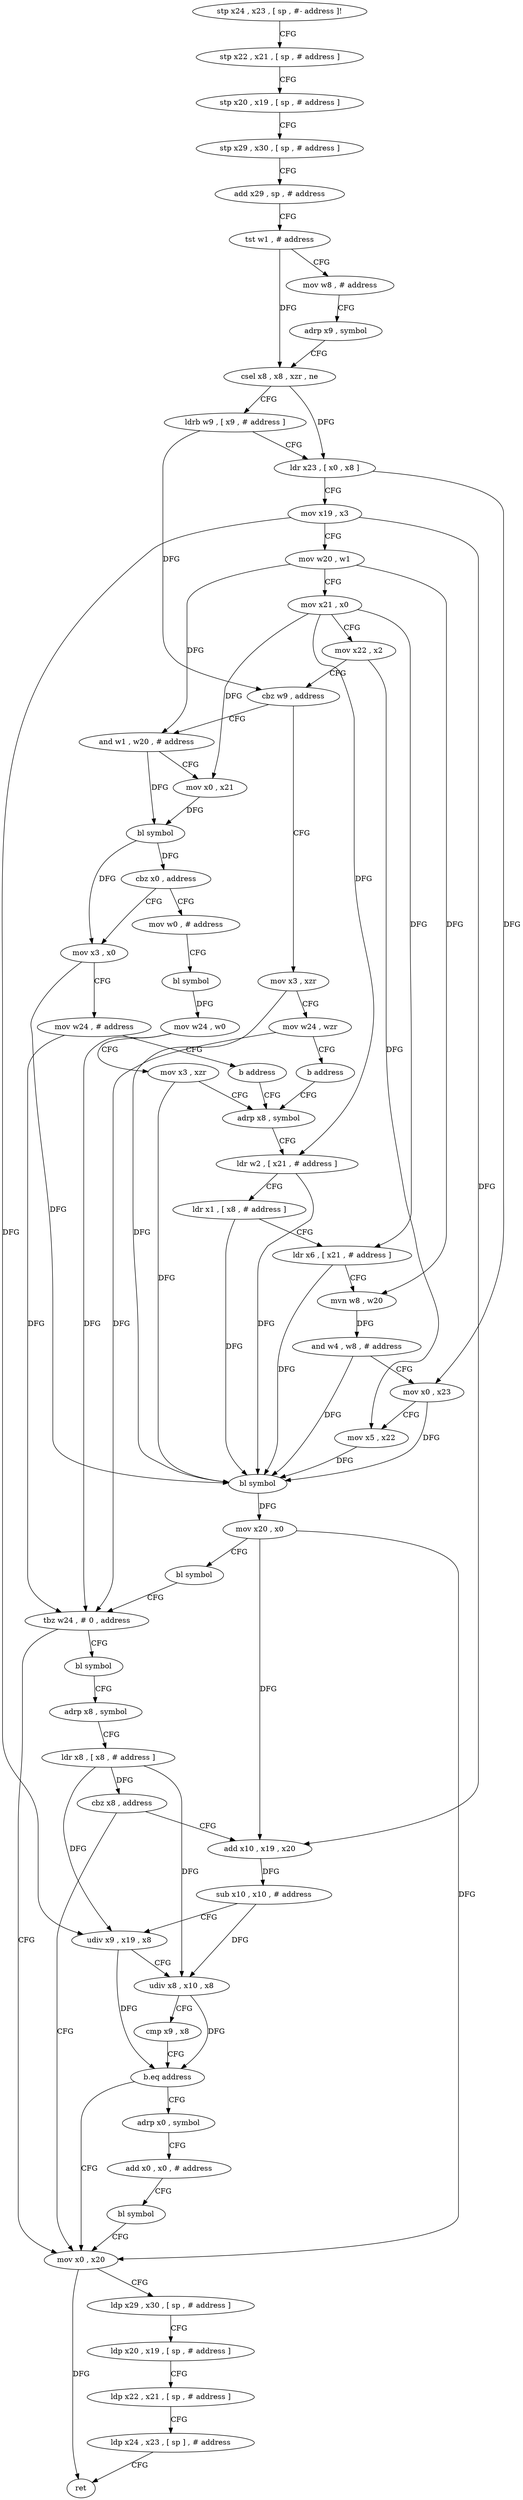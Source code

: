 digraph "func" {
"4230660" [label = "stp x24 , x23 , [ sp , #- address ]!" ]
"4230664" [label = "stp x22 , x21 , [ sp , # address ]" ]
"4230668" [label = "stp x20 , x19 , [ sp , # address ]" ]
"4230672" [label = "stp x29 , x30 , [ sp , # address ]" ]
"4230676" [label = "add x29 , sp , # address" ]
"4230680" [label = "tst w1 , # address" ]
"4230684" [label = "mov w8 , # address" ]
"4230688" [label = "adrp x9 , symbol" ]
"4230692" [label = "csel x8 , x8 , xzr , ne" ]
"4230696" [label = "ldrb w9 , [ x9 , # address ]" ]
"4230700" [label = "ldr x23 , [ x0 , x8 ]" ]
"4230704" [label = "mov x19 , x3" ]
"4230708" [label = "mov w20 , w1" ]
"4230712" [label = "mov x21 , x0" ]
"4230716" [label = "mov x22 , x2" ]
"4230720" [label = "cbz w9 , address" ]
"4230752" [label = "mov x3 , xzr" ]
"4230724" [label = "and w1 , w20 , # address" ]
"4230756" [label = "mov w24 , wzr" ]
"4230760" [label = "b address" ]
"4230780" [label = "adrp x8 , symbol" ]
"4230728" [label = "mov x0 , x21" ]
"4230732" [label = "bl symbol" ]
"4230736" [label = "cbz x0 , address" ]
"4230764" [label = "mov w0 , # address" ]
"4230740" [label = "mov x3 , x0" ]
"4230784" [label = "ldr w2 , [ x21 , # address ]" ]
"4230788" [label = "ldr x1 , [ x8 , # address ]" ]
"4230792" [label = "ldr x6 , [ x21 , # address ]" ]
"4230796" [label = "mvn w8 , w20" ]
"4230800" [label = "and w4 , w8 , # address" ]
"4230804" [label = "mov x0 , x23" ]
"4230808" [label = "mov x5 , x22" ]
"4230812" [label = "bl symbol" ]
"4230816" [label = "mov x20 , x0" ]
"4230820" [label = "bl symbol" ]
"4230824" [label = "tbz w24 , # 0 , address" ]
"4230880" [label = "mov x0 , x20" ]
"4230828" [label = "bl symbol" ]
"4230768" [label = "bl symbol" ]
"4230772" [label = "mov w24 , w0" ]
"4230776" [label = "mov x3 , xzr" ]
"4230744" [label = "mov w24 , # address" ]
"4230748" [label = "b address" ]
"4230884" [label = "ldp x29 , x30 , [ sp , # address ]" ]
"4230888" [label = "ldp x20 , x19 , [ sp , # address ]" ]
"4230892" [label = "ldp x22 , x21 , [ sp , # address ]" ]
"4230896" [label = "ldp x24 , x23 , [ sp ] , # address" ]
"4230900" [label = "ret" ]
"4230832" [label = "adrp x8 , symbol" ]
"4230836" [label = "ldr x8 , [ x8 , # address ]" ]
"4230840" [label = "cbz x8 , address" ]
"4230844" [label = "add x10 , x19 , x20" ]
"4230848" [label = "sub x10 , x10 , # address" ]
"4230852" [label = "udiv x9 , x19 , x8" ]
"4230856" [label = "udiv x8 , x10 , x8" ]
"4230860" [label = "cmp x9 , x8" ]
"4230864" [label = "b.eq address" ]
"4230868" [label = "adrp x0 , symbol" ]
"4230872" [label = "add x0 , x0 , # address" ]
"4230876" [label = "bl symbol" ]
"4230660" -> "4230664" [ label = "CFG" ]
"4230664" -> "4230668" [ label = "CFG" ]
"4230668" -> "4230672" [ label = "CFG" ]
"4230672" -> "4230676" [ label = "CFG" ]
"4230676" -> "4230680" [ label = "CFG" ]
"4230680" -> "4230684" [ label = "CFG" ]
"4230680" -> "4230692" [ label = "DFG" ]
"4230684" -> "4230688" [ label = "CFG" ]
"4230688" -> "4230692" [ label = "CFG" ]
"4230692" -> "4230696" [ label = "CFG" ]
"4230692" -> "4230700" [ label = "DFG" ]
"4230696" -> "4230700" [ label = "CFG" ]
"4230696" -> "4230720" [ label = "DFG" ]
"4230700" -> "4230704" [ label = "CFG" ]
"4230700" -> "4230804" [ label = "DFG" ]
"4230704" -> "4230708" [ label = "CFG" ]
"4230704" -> "4230844" [ label = "DFG" ]
"4230704" -> "4230852" [ label = "DFG" ]
"4230708" -> "4230712" [ label = "CFG" ]
"4230708" -> "4230724" [ label = "DFG" ]
"4230708" -> "4230796" [ label = "DFG" ]
"4230712" -> "4230716" [ label = "CFG" ]
"4230712" -> "4230728" [ label = "DFG" ]
"4230712" -> "4230784" [ label = "DFG" ]
"4230712" -> "4230792" [ label = "DFG" ]
"4230716" -> "4230720" [ label = "CFG" ]
"4230716" -> "4230808" [ label = "DFG" ]
"4230720" -> "4230752" [ label = "CFG" ]
"4230720" -> "4230724" [ label = "CFG" ]
"4230752" -> "4230756" [ label = "CFG" ]
"4230752" -> "4230812" [ label = "DFG" ]
"4230724" -> "4230728" [ label = "CFG" ]
"4230724" -> "4230732" [ label = "DFG" ]
"4230756" -> "4230760" [ label = "CFG" ]
"4230756" -> "4230824" [ label = "DFG" ]
"4230760" -> "4230780" [ label = "CFG" ]
"4230780" -> "4230784" [ label = "CFG" ]
"4230728" -> "4230732" [ label = "DFG" ]
"4230732" -> "4230736" [ label = "DFG" ]
"4230732" -> "4230740" [ label = "DFG" ]
"4230736" -> "4230764" [ label = "CFG" ]
"4230736" -> "4230740" [ label = "CFG" ]
"4230764" -> "4230768" [ label = "CFG" ]
"4230740" -> "4230744" [ label = "CFG" ]
"4230740" -> "4230812" [ label = "DFG" ]
"4230784" -> "4230788" [ label = "CFG" ]
"4230784" -> "4230812" [ label = "DFG" ]
"4230788" -> "4230792" [ label = "CFG" ]
"4230788" -> "4230812" [ label = "DFG" ]
"4230792" -> "4230796" [ label = "CFG" ]
"4230792" -> "4230812" [ label = "DFG" ]
"4230796" -> "4230800" [ label = "DFG" ]
"4230800" -> "4230804" [ label = "CFG" ]
"4230800" -> "4230812" [ label = "DFG" ]
"4230804" -> "4230808" [ label = "CFG" ]
"4230804" -> "4230812" [ label = "DFG" ]
"4230808" -> "4230812" [ label = "DFG" ]
"4230812" -> "4230816" [ label = "DFG" ]
"4230816" -> "4230820" [ label = "CFG" ]
"4230816" -> "4230880" [ label = "DFG" ]
"4230816" -> "4230844" [ label = "DFG" ]
"4230820" -> "4230824" [ label = "CFG" ]
"4230824" -> "4230880" [ label = "CFG" ]
"4230824" -> "4230828" [ label = "CFG" ]
"4230880" -> "4230884" [ label = "CFG" ]
"4230880" -> "4230900" [ label = "DFG" ]
"4230828" -> "4230832" [ label = "CFG" ]
"4230768" -> "4230772" [ label = "DFG" ]
"4230772" -> "4230776" [ label = "CFG" ]
"4230772" -> "4230824" [ label = "DFG" ]
"4230776" -> "4230780" [ label = "CFG" ]
"4230776" -> "4230812" [ label = "DFG" ]
"4230744" -> "4230748" [ label = "CFG" ]
"4230744" -> "4230824" [ label = "DFG" ]
"4230748" -> "4230780" [ label = "CFG" ]
"4230884" -> "4230888" [ label = "CFG" ]
"4230888" -> "4230892" [ label = "CFG" ]
"4230892" -> "4230896" [ label = "CFG" ]
"4230896" -> "4230900" [ label = "CFG" ]
"4230832" -> "4230836" [ label = "CFG" ]
"4230836" -> "4230840" [ label = "DFG" ]
"4230836" -> "4230852" [ label = "DFG" ]
"4230836" -> "4230856" [ label = "DFG" ]
"4230840" -> "4230880" [ label = "CFG" ]
"4230840" -> "4230844" [ label = "CFG" ]
"4230844" -> "4230848" [ label = "DFG" ]
"4230848" -> "4230852" [ label = "CFG" ]
"4230848" -> "4230856" [ label = "DFG" ]
"4230852" -> "4230856" [ label = "CFG" ]
"4230852" -> "4230864" [ label = "DFG" ]
"4230856" -> "4230860" [ label = "CFG" ]
"4230856" -> "4230864" [ label = "DFG" ]
"4230860" -> "4230864" [ label = "CFG" ]
"4230864" -> "4230880" [ label = "CFG" ]
"4230864" -> "4230868" [ label = "CFG" ]
"4230868" -> "4230872" [ label = "CFG" ]
"4230872" -> "4230876" [ label = "CFG" ]
"4230876" -> "4230880" [ label = "CFG" ]
}
